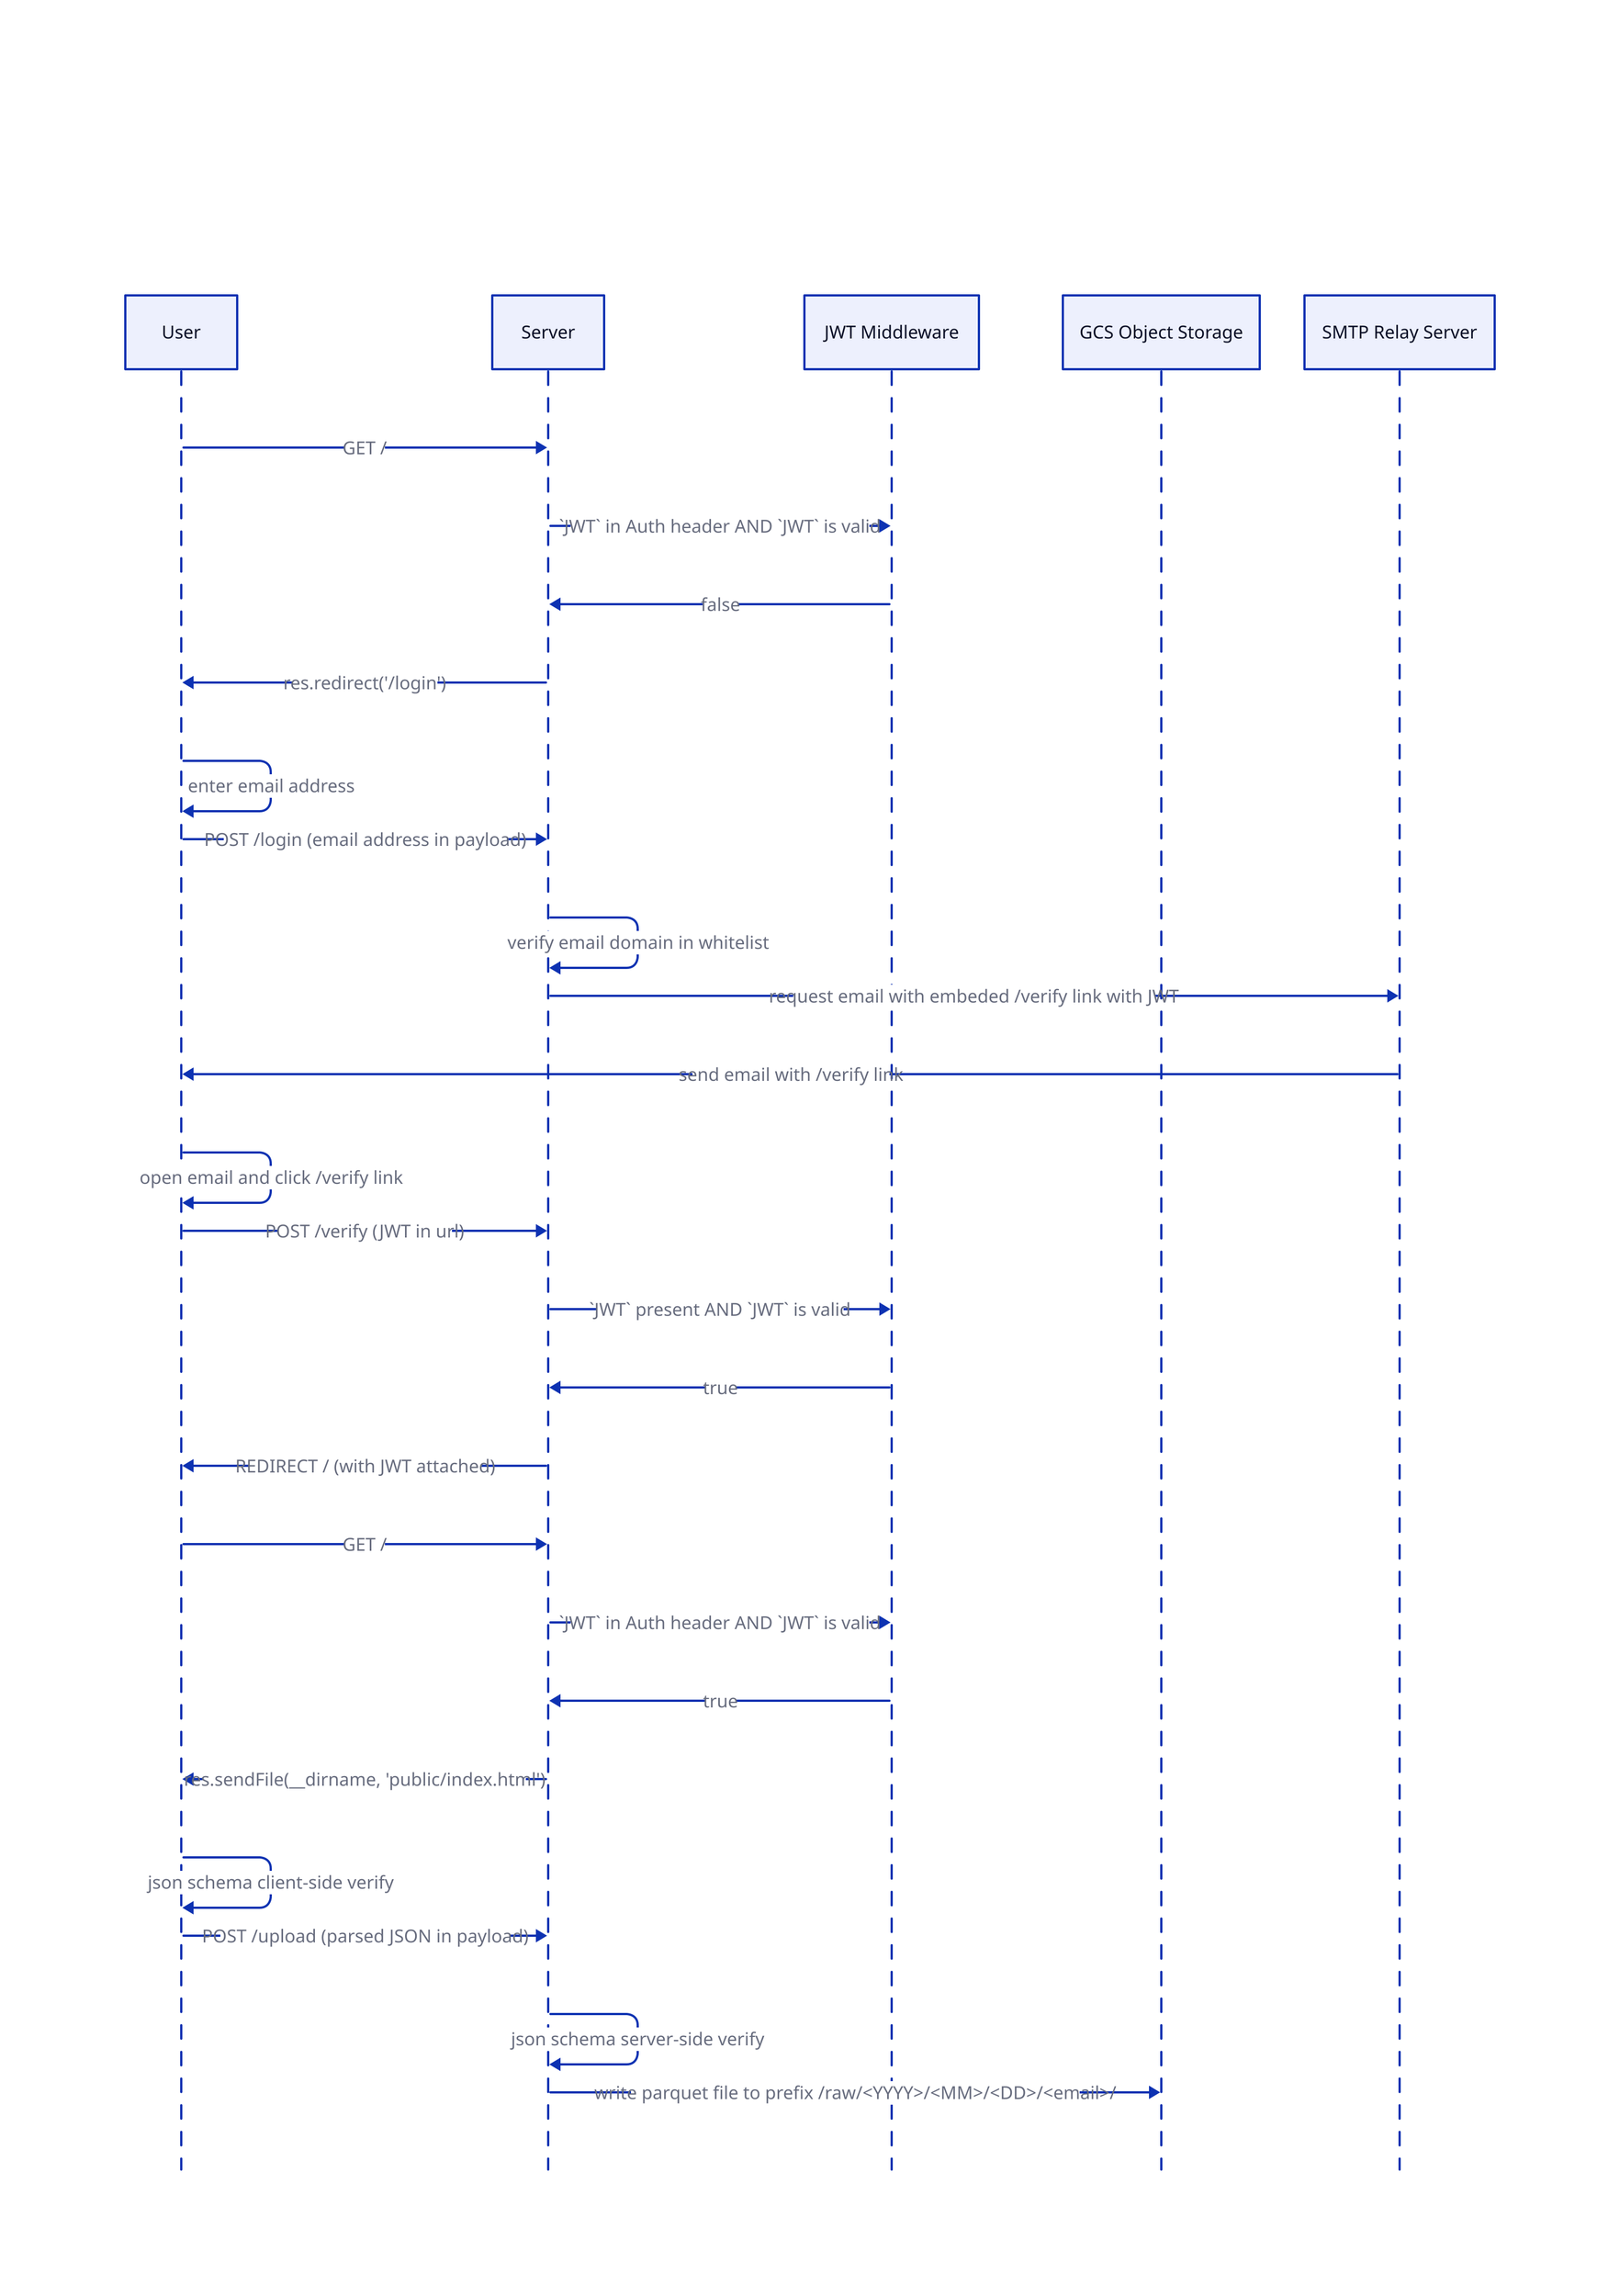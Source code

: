 title: |md
  # Unauthenticated User Flow
|

direction: right

"": {
  shape: sequence_diagram

  user: User
  server: Server
  middleware: JWT Middleware
  gcs: GCS Object Storage
  smtp: SMTP Relay Server

  user -> server: GET /
  server -> middleware: `JWT` in Auth header AND `JWT` is valid
  middleware -> server: false
  server -> user: res.redirect('/login')
  user -> user: enter email address
  user -> server: POST /login (email address in payload)
  server -> server: verify email domain in whitelist
  server -> smtp: request email with embeded /verify link with JWT
  smtp -> user: send email with /verify link
  user -> user: open email and click /verify link
  user -> server: POST /verify (JWT in url)
  server -> middleware: `JWT` present AND `JWT` is valid
  middleware -> server: true
  server -> user: REDIRECT / (with JWT attached)
  user -> server: GET /
  server -> middleware: `JWT` in Auth header AND `JWT` is valid
  middleware -> server: true
  server -> user: res.sendFile(__dirname, 'public/index.html')
  user -> user: json schema client-side verify
  user -> server: POST /upload (parsed JSON in payload)
  server -> server: json schema server-side verify
  server -> gcs: write parquet file to prefix /raw/<YYYY>/<MM>/<DD>/<email>/
}
